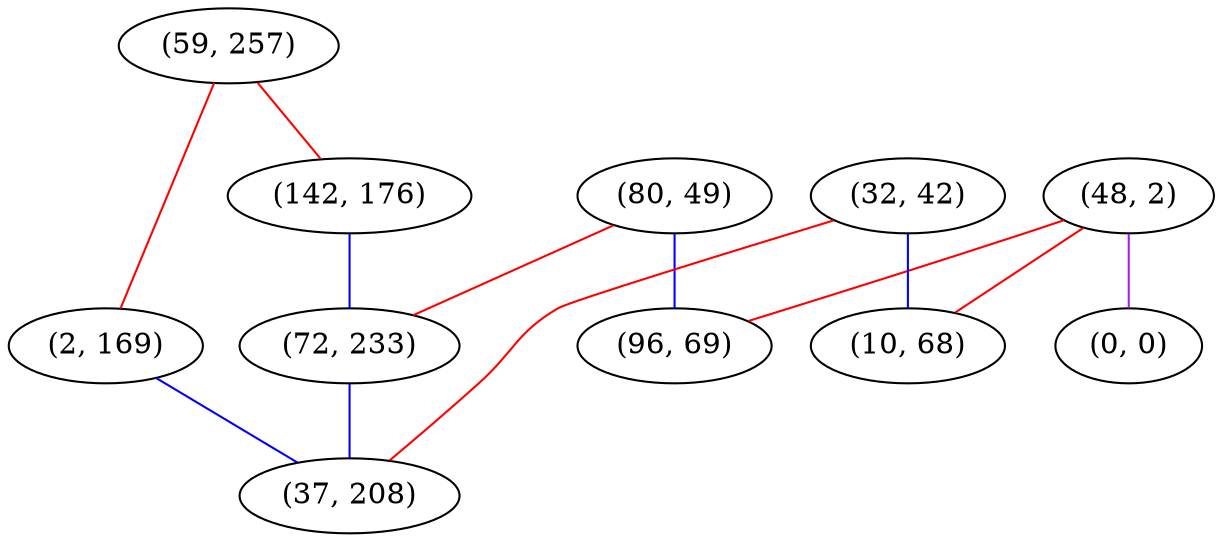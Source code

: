 graph "" {
"(80, 49)";
"(59, 257)";
"(142, 176)";
"(2, 169)";
"(48, 2)";
"(72, 233)";
"(0, 0)";
"(96, 69)";
"(32, 42)";
"(37, 208)";
"(10, 68)";
"(80, 49)" -- "(72, 233)"  [color=red, key=0, weight=1];
"(80, 49)" -- "(96, 69)"  [color=blue, key=0, weight=3];
"(59, 257)" -- "(142, 176)"  [color=red, key=0, weight=1];
"(59, 257)" -- "(2, 169)"  [color=red, key=0, weight=1];
"(142, 176)" -- "(72, 233)"  [color=blue, key=0, weight=3];
"(2, 169)" -- "(37, 208)"  [color=blue, key=0, weight=3];
"(48, 2)" -- "(0, 0)"  [color=purple, key=0, weight=4];
"(48, 2)" -- "(96, 69)"  [color=red, key=0, weight=1];
"(48, 2)" -- "(10, 68)"  [color=red, key=0, weight=1];
"(72, 233)" -- "(37, 208)"  [color=blue, key=0, weight=3];
"(32, 42)" -- "(10, 68)"  [color=blue, key=0, weight=3];
"(32, 42)" -- "(37, 208)"  [color=red, key=0, weight=1];
}
